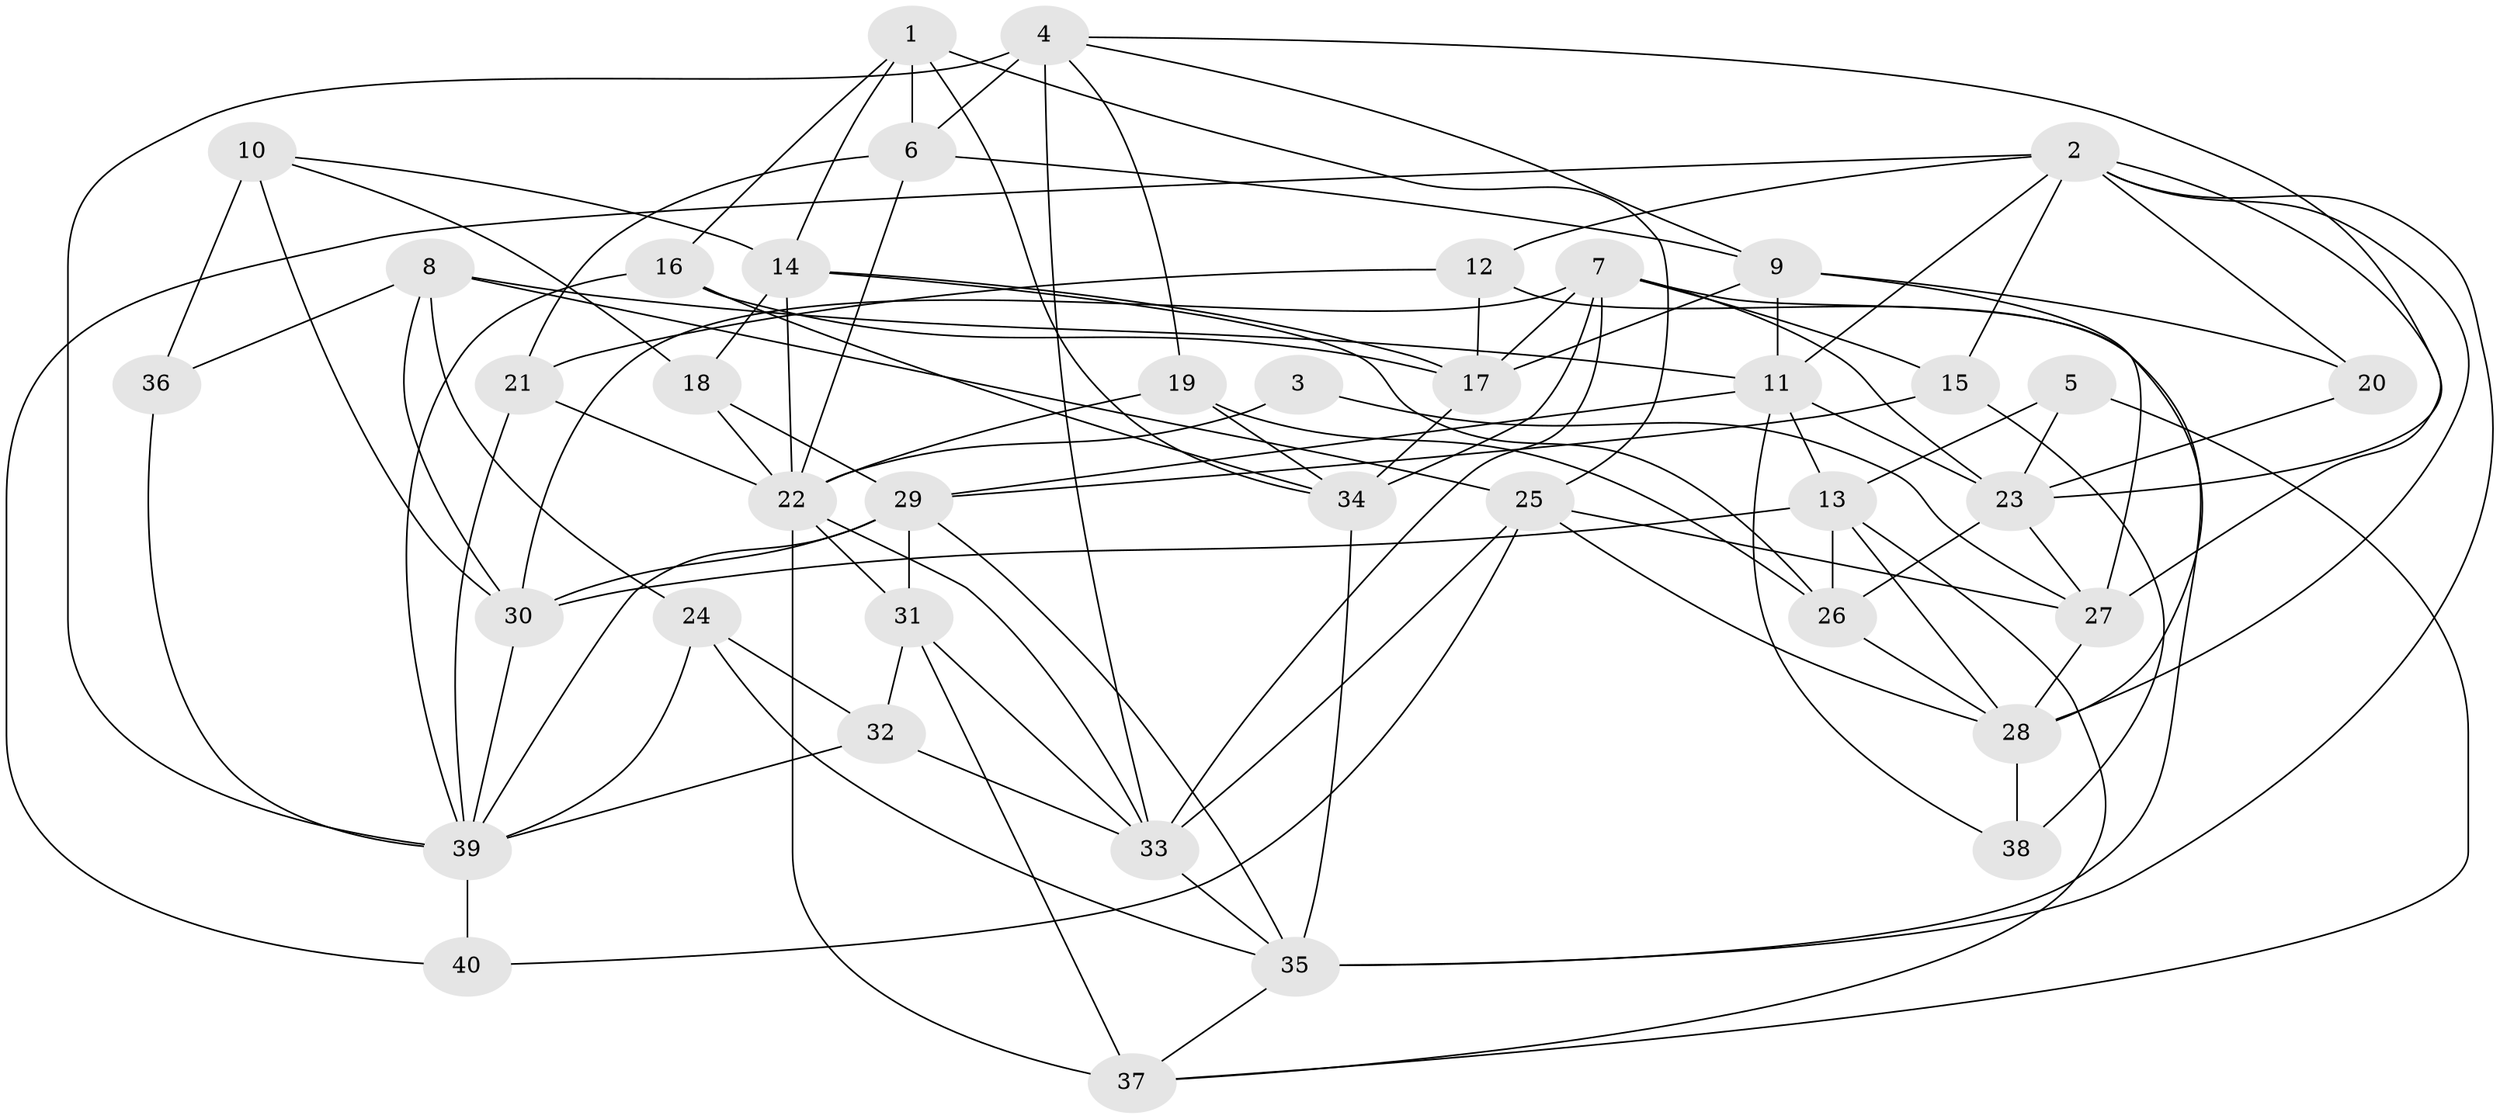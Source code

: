 // original degree distribution, {5: 0.15, 4: 0.3125, 3: 0.3, 7: 0.05, 6: 0.075, 8: 0.0125, 2: 0.1}
// Generated by graph-tools (version 1.1) at 2025/01/03/09/25 03:01:59]
// undirected, 40 vertices, 106 edges
graph export_dot {
graph [start="1"]
  node [color=gray90,style=filled];
  1;
  2;
  3;
  4;
  5;
  6;
  7;
  8;
  9;
  10;
  11;
  12;
  13;
  14;
  15;
  16;
  17;
  18;
  19;
  20;
  21;
  22;
  23;
  24;
  25;
  26;
  27;
  28;
  29;
  30;
  31;
  32;
  33;
  34;
  35;
  36;
  37;
  38;
  39;
  40;
  1 -- 6 [weight=1.0];
  1 -- 14 [weight=1.0];
  1 -- 16 [weight=1.0];
  1 -- 25 [weight=1.0];
  1 -- 34 [weight=1.0];
  2 -- 11 [weight=1.0];
  2 -- 12 [weight=1.0];
  2 -- 15 [weight=1.0];
  2 -- 20 [weight=1.0];
  2 -- 27 [weight=1.0];
  2 -- 28 [weight=1.0];
  2 -- 35 [weight=1.0];
  2 -- 40 [weight=1.0];
  3 -- 22 [weight=1.0];
  3 -- 27 [weight=1.0];
  4 -- 6 [weight=1.0];
  4 -- 9 [weight=1.0];
  4 -- 19 [weight=1.0];
  4 -- 23 [weight=1.0];
  4 -- 33 [weight=1.0];
  4 -- 39 [weight=1.0];
  5 -- 13 [weight=1.0];
  5 -- 23 [weight=1.0];
  5 -- 37 [weight=1.0];
  6 -- 9 [weight=1.0];
  6 -- 21 [weight=1.0];
  6 -- 22 [weight=1.0];
  7 -- 15 [weight=1.0];
  7 -- 17 [weight=1.0];
  7 -- 23 [weight=1.0];
  7 -- 28 [weight=1.0];
  7 -- 30 [weight=1.0];
  7 -- 33 [weight=1.0];
  7 -- 34 [weight=1.0];
  8 -- 11 [weight=1.0];
  8 -- 24 [weight=2.0];
  8 -- 25 [weight=1.0];
  8 -- 30 [weight=1.0];
  8 -- 36 [weight=2.0];
  9 -- 11 [weight=1.0];
  9 -- 17 [weight=1.0];
  9 -- 20 [weight=1.0];
  9 -- 27 [weight=1.0];
  10 -- 14 [weight=1.0];
  10 -- 18 [weight=1.0];
  10 -- 30 [weight=1.0];
  10 -- 36 [weight=2.0];
  11 -- 13 [weight=1.0];
  11 -- 23 [weight=1.0];
  11 -- 29 [weight=1.0];
  11 -- 38 [weight=1.0];
  12 -- 17 [weight=2.0];
  12 -- 21 [weight=1.0];
  12 -- 35 [weight=1.0];
  13 -- 26 [weight=2.0];
  13 -- 28 [weight=1.0];
  13 -- 30 [weight=1.0];
  13 -- 37 [weight=1.0];
  14 -- 17 [weight=1.0];
  14 -- 18 [weight=1.0];
  14 -- 22 [weight=1.0];
  14 -- 26 [weight=1.0];
  15 -- 29 [weight=1.0];
  15 -- 38 [weight=1.0];
  16 -- 17 [weight=1.0];
  16 -- 34 [weight=1.0];
  16 -- 39 [weight=1.0];
  17 -- 34 [weight=2.0];
  18 -- 22 [weight=1.0];
  18 -- 29 [weight=1.0];
  19 -- 22 [weight=1.0];
  19 -- 26 [weight=1.0];
  19 -- 34 [weight=1.0];
  20 -- 23 [weight=1.0];
  21 -- 22 [weight=1.0];
  21 -- 39 [weight=1.0];
  22 -- 31 [weight=2.0];
  22 -- 33 [weight=1.0];
  22 -- 37 [weight=2.0];
  23 -- 26 [weight=1.0];
  23 -- 27 [weight=1.0];
  24 -- 32 [weight=1.0];
  24 -- 35 [weight=1.0];
  24 -- 39 [weight=1.0];
  25 -- 27 [weight=1.0];
  25 -- 28 [weight=1.0];
  25 -- 33 [weight=1.0];
  25 -- 40 [weight=1.0];
  26 -- 28 [weight=1.0];
  27 -- 28 [weight=1.0];
  28 -- 38 [weight=1.0];
  29 -- 30 [weight=2.0];
  29 -- 31 [weight=2.0];
  29 -- 35 [weight=1.0];
  29 -- 39 [weight=1.0];
  30 -- 39 [weight=1.0];
  31 -- 32 [weight=1.0];
  31 -- 33 [weight=1.0];
  31 -- 37 [weight=1.0];
  32 -- 33 [weight=1.0];
  32 -- 39 [weight=1.0];
  33 -- 35 [weight=1.0];
  34 -- 35 [weight=1.0];
  35 -- 37 [weight=1.0];
  36 -- 39 [weight=1.0];
  39 -- 40 [weight=1.0];
}
